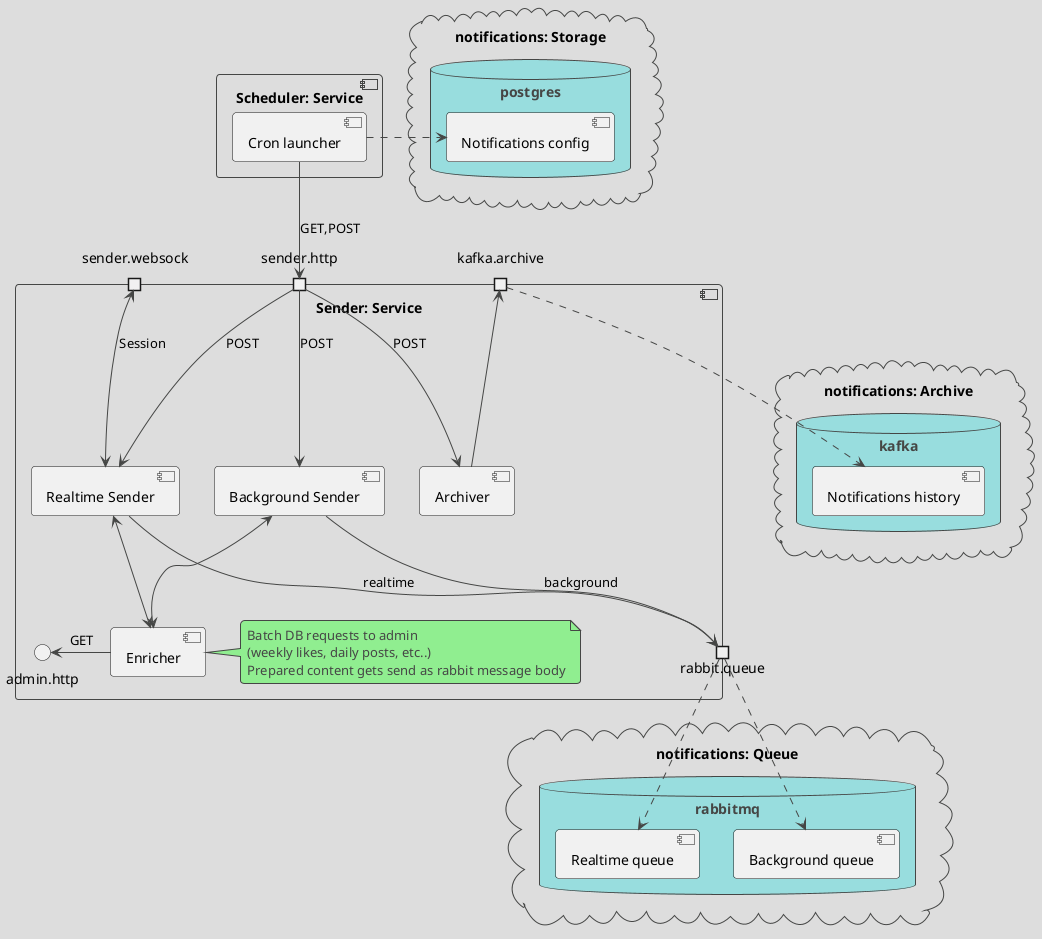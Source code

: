 @startuml "Notifications sender module"
!theme toy
'''Часть сервиса уведомлений, отвечающая за создание и администрирование нотификаций'''


'''Хранилища и внешние сервисы'''
cloud "notifications: Storage" {
    database "postgres" {
        [Notifications config]

    }
}

cloud "notifications: Queue" {
    database "rabbitmq" {
        [Realtime queue]
        [Background queue]
    }
}

cloud "notifications: Archive" {
    database "kafka" {
        [Notifications history]
    }
}


'''Компоненты бизнес-логики'''
component "Scheduler: Service" {
    'Компоненты службы'
    [Cron launcher]
}

component "Sender: Service" {
    'Внешние интерфейсы службы'
    port sender.websock
    port sender.http
    
    port kafka.archive
    portout rabbit.queue

    'Компоненты службы'
    [Enricher]
    note right of [Enricher]:  Batch DB requests to admin\n(weekly likes, daily posts, etc..)\nPrepared content gets send as rabbit message body
    [Realtime Sender]
    [Background Sender]
    [Archiver]

    'Внутренние каналы службы'
    [Realtime Sender] <--> [Enricher]
    [Background Sender] <--> [Enricher]

    'Обслуживание внешних интерфейсы'
    sender.http --> [Background Sender]: POST
    sender.http --> [Archiver]: POST
    sender.http --> [Realtime Sender]: POST
    admin.http  <- [Enricher]: GET

    sender.websock <--> [Realtime Sender]: Session

    [Archiver] --> kafka.archive
    [Realtime Sender] --> rabbit.queue: realtime
    [Background Sender] --> rabbit.queue: background
}


'''Обслуживание внешних и облачных сервисов'''
[Cron launcher] .> [Notifications config]
[Cron launcher] --> sender.http: GET,POST

kafka.archive ..>  [Notifications history]
rabbit.queue ..> [Background queue]
rabbit.queue ..> [Realtime queue]

@enduml
